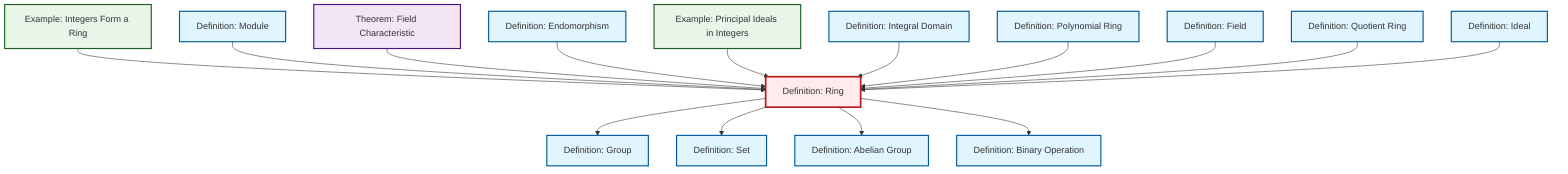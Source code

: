 graph TD
    classDef definition fill:#e1f5fe,stroke:#01579b,stroke-width:2px
    classDef theorem fill:#f3e5f5,stroke:#4a148c,stroke-width:2px
    classDef axiom fill:#fff3e0,stroke:#e65100,stroke-width:2px
    classDef example fill:#e8f5e9,stroke:#1b5e20,stroke-width:2px
    classDef current fill:#ffebee,stroke:#b71c1c,stroke-width:3px
    def-integral-domain["Definition: Integral Domain"]:::definition
    thm-field-characteristic["Theorem: Field Characteristic"]:::theorem
    def-polynomial-ring["Definition: Polynomial Ring"]:::definition
    def-ideal["Definition: Ideal"]:::definition
    def-module["Definition: Module"]:::definition
    ex-principal-ideal["Example: Principal Ideals in Integers"]:::example
    def-quotient-ring["Definition: Quotient Ring"]:::definition
    def-set["Definition: Set"]:::definition
    def-endomorphism["Definition: Endomorphism"]:::definition
    def-ring["Definition: Ring"]:::definition
    def-field["Definition: Field"]:::definition
    def-abelian-group["Definition: Abelian Group"]:::definition
    ex-integers-ring["Example: Integers Form a Ring"]:::example
    def-group["Definition: Group"]:::definition
    def-binary-operation["Definition: Binary Operation"]:::definition
    def-ring --> def-group
    ex-integers-ring --> def-ring
    def-module --> def-ring
    def-ring --> def-set
    thm-field-characteristic --> def-ring
    def-endomorphism --> def-ring
    ex-principal-ideal --> def-ring
    def-ring --> def-abelian-group
    def-ring --> def-binary-operation
    def-integral-domain --> def-ring
    def-polynomial-ring --> def-ring
    def-field --> def-ring
    def-quotient-ring --> def-ring
    def-ideal --> def-ring
    class def-ring current